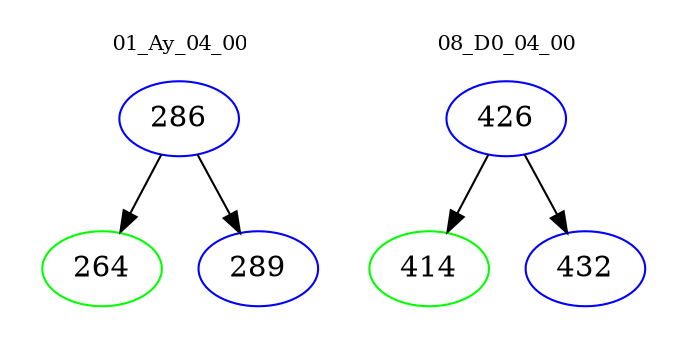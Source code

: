 digraph{
subgraph cluster_0 {
color = white
label = "01_Ay_04_00";
fontsize=10;
T0_286 [label="286", color="blue"]
T0_286 -> T0_264 [color="black"]
T0_264 [label="264", color="green"]
T0_286 -> T0_289 [color="black"]
T0_289 [label="289", color="blue"]
}
subgraph cluster_1 {
color = white
label = "08_D0_04_00";
fontsize=10;
T1_426 [label="426", color="blue"]
T1_426 -> T1_414 [color="black"]
T1_414 [label="414", color="green"]
T1_426 -> T1_432 [color="black"]
T1_432 [label="432", color="blue"]
}
}
